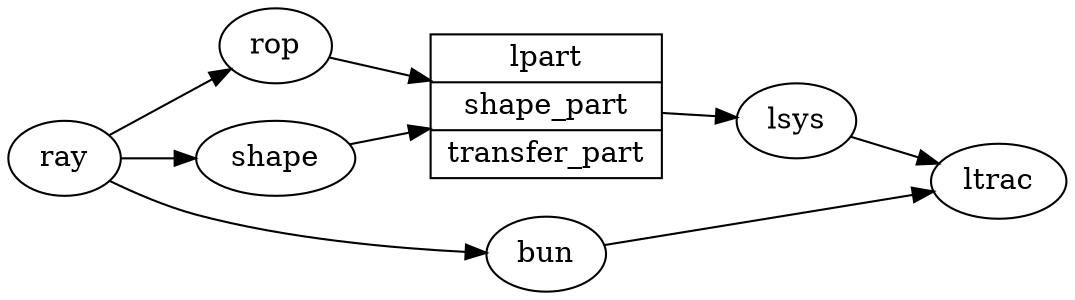 digraph {
rankdir="LR"
ray -> rop
ray -> bun
nshape [label="shape"]
ray -> nshape

lpart [shape=record, label="lpart | shape_part | transfer_part"]
{rop,nshape} -> lpart

lpart -> lsys
{lsys,bun} -> ltrac
}
